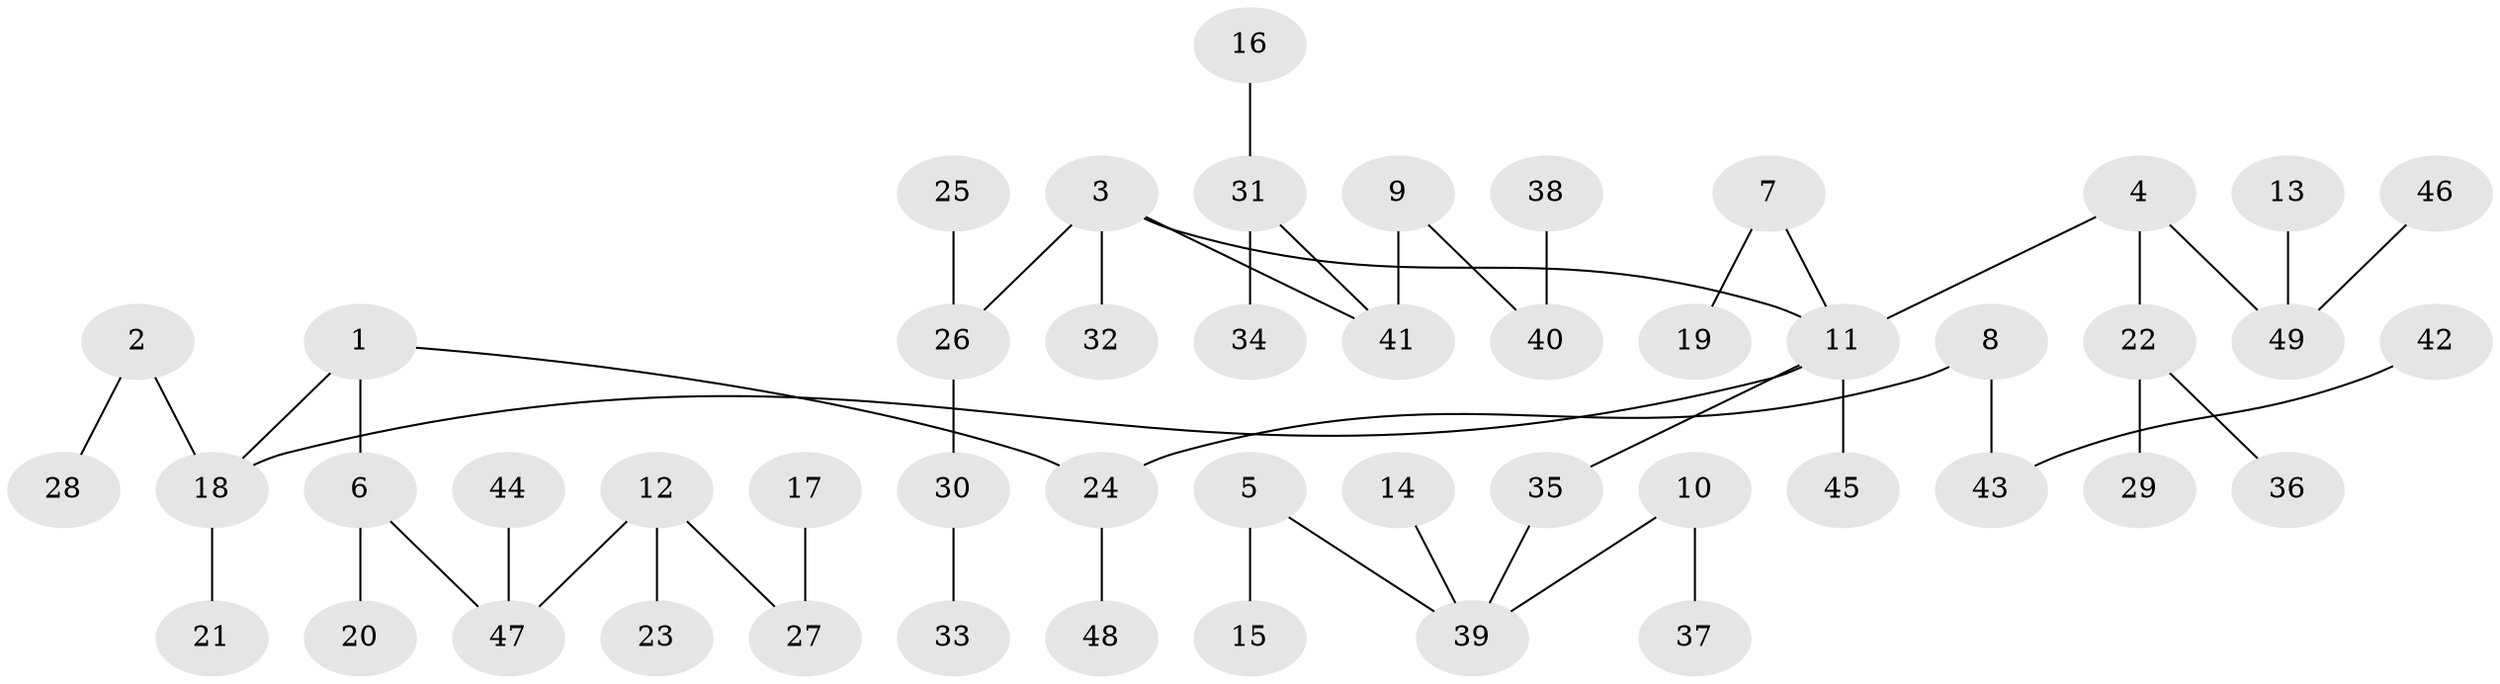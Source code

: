 // original degree distribution, {5: 0.037037037037037035, 3: 0.08641975308641975, 2: 0.24691358024691357, 7: 0.012345679012345678, 4: 0.1111111111111111, 1: 0.5061728395061729}
// Generated by graph-tools (version 1.1) at 2025/37/03/04/25 23:37:24]
// undirected, 49 vertices, 48 edges
graph export_dot {
  node [color=gray90,style=filled];
  1;
  2;
  3;
  4;
  5;
  6;
  7;
  8;
  9;
  10;
  11;
  12;
  13;
  14;
  15;
  16;
  17;
  18;
  19;
  20;
  21;
  22;
  23;
  24;
  25;
  26;
  27;
  28;
  29;
  30;
  31;
  32;
  33;
  34;
  35;
  36;
  37;
  38;
  39;
  40;
  41;
  42;
  43;
  44;
  45;
  46;
  47;
  48;
  49;
  1 -- 6 [weight=1.0];
  1 -- 18 [weight=1.0];
  1 -- 24 [weight=1.0];
  2 -- 18 [weight=1.0];
  2 -- 28 [weight=1.0];
  3 -- 11 [weight=1.0];
  3 -- 26 [weight=1.0];
  3 -- 32 [weight=1.0];
  3 -- 41 [weight=1.0];
  4 -- 11 [weight=1.0];
  4 -- 22 [weight=1.0];
  4 -- 49 [weight=1.0];
  5 -- 15 [weight=1.0];
  5 -- 39 [weight=1.0];
  6 -- 20 [weight=1.0];
  6 -- 47 [weight=1.0];
  7 -- 11 [weight=1.0];
  7 -- 19 [weight=1.0];
  8 -- 24 [weight=1.0];
  8 -- 43 [weight=1.0];
  9 -- 40 [weight=1.0];
  9 -- 41 [weight=1.0];
  10 -- 37 [weight=1.0];
  10 -- 39 [weight=1.0];
  11 -- 18 [weight=1.0];
  11 -- 35 [weight=1.0];
  11 -- 45 [weight=1.0];
  12 -- 23 [weight=1.0];
  12 -- 27 [weight=1.0];
  12 -- 47 [weight=1.0];
  13 -- 49 [weight=1.0];
  14 -- 39 [weight=1.0];
  16 -- 31 [weight=1.0];
  17 -- 27 [weight=1.0];
  18 -- 21 [weight=1.0];
  22 -- 29 [weight=1.0];
  22 -- 36 [weight=1.0];
  24 -- 48 [weight=1.0];
  25 -- 26 [weight=1.0];
  26 -- 30 [weight=1.0];
  30 -- 33 [weight=1.0];
  31 -- 34 [weight=1.0];
  31 -- 41 [weight=1.0];
  35 -- 39 [weight=1.0];
  38 -- 40 [weight=1.0];
  42 -- 43 [weight=1.0];
  44 -- 47 [weight=1.0];
  46 -- 49 [weight=1.0];
}
